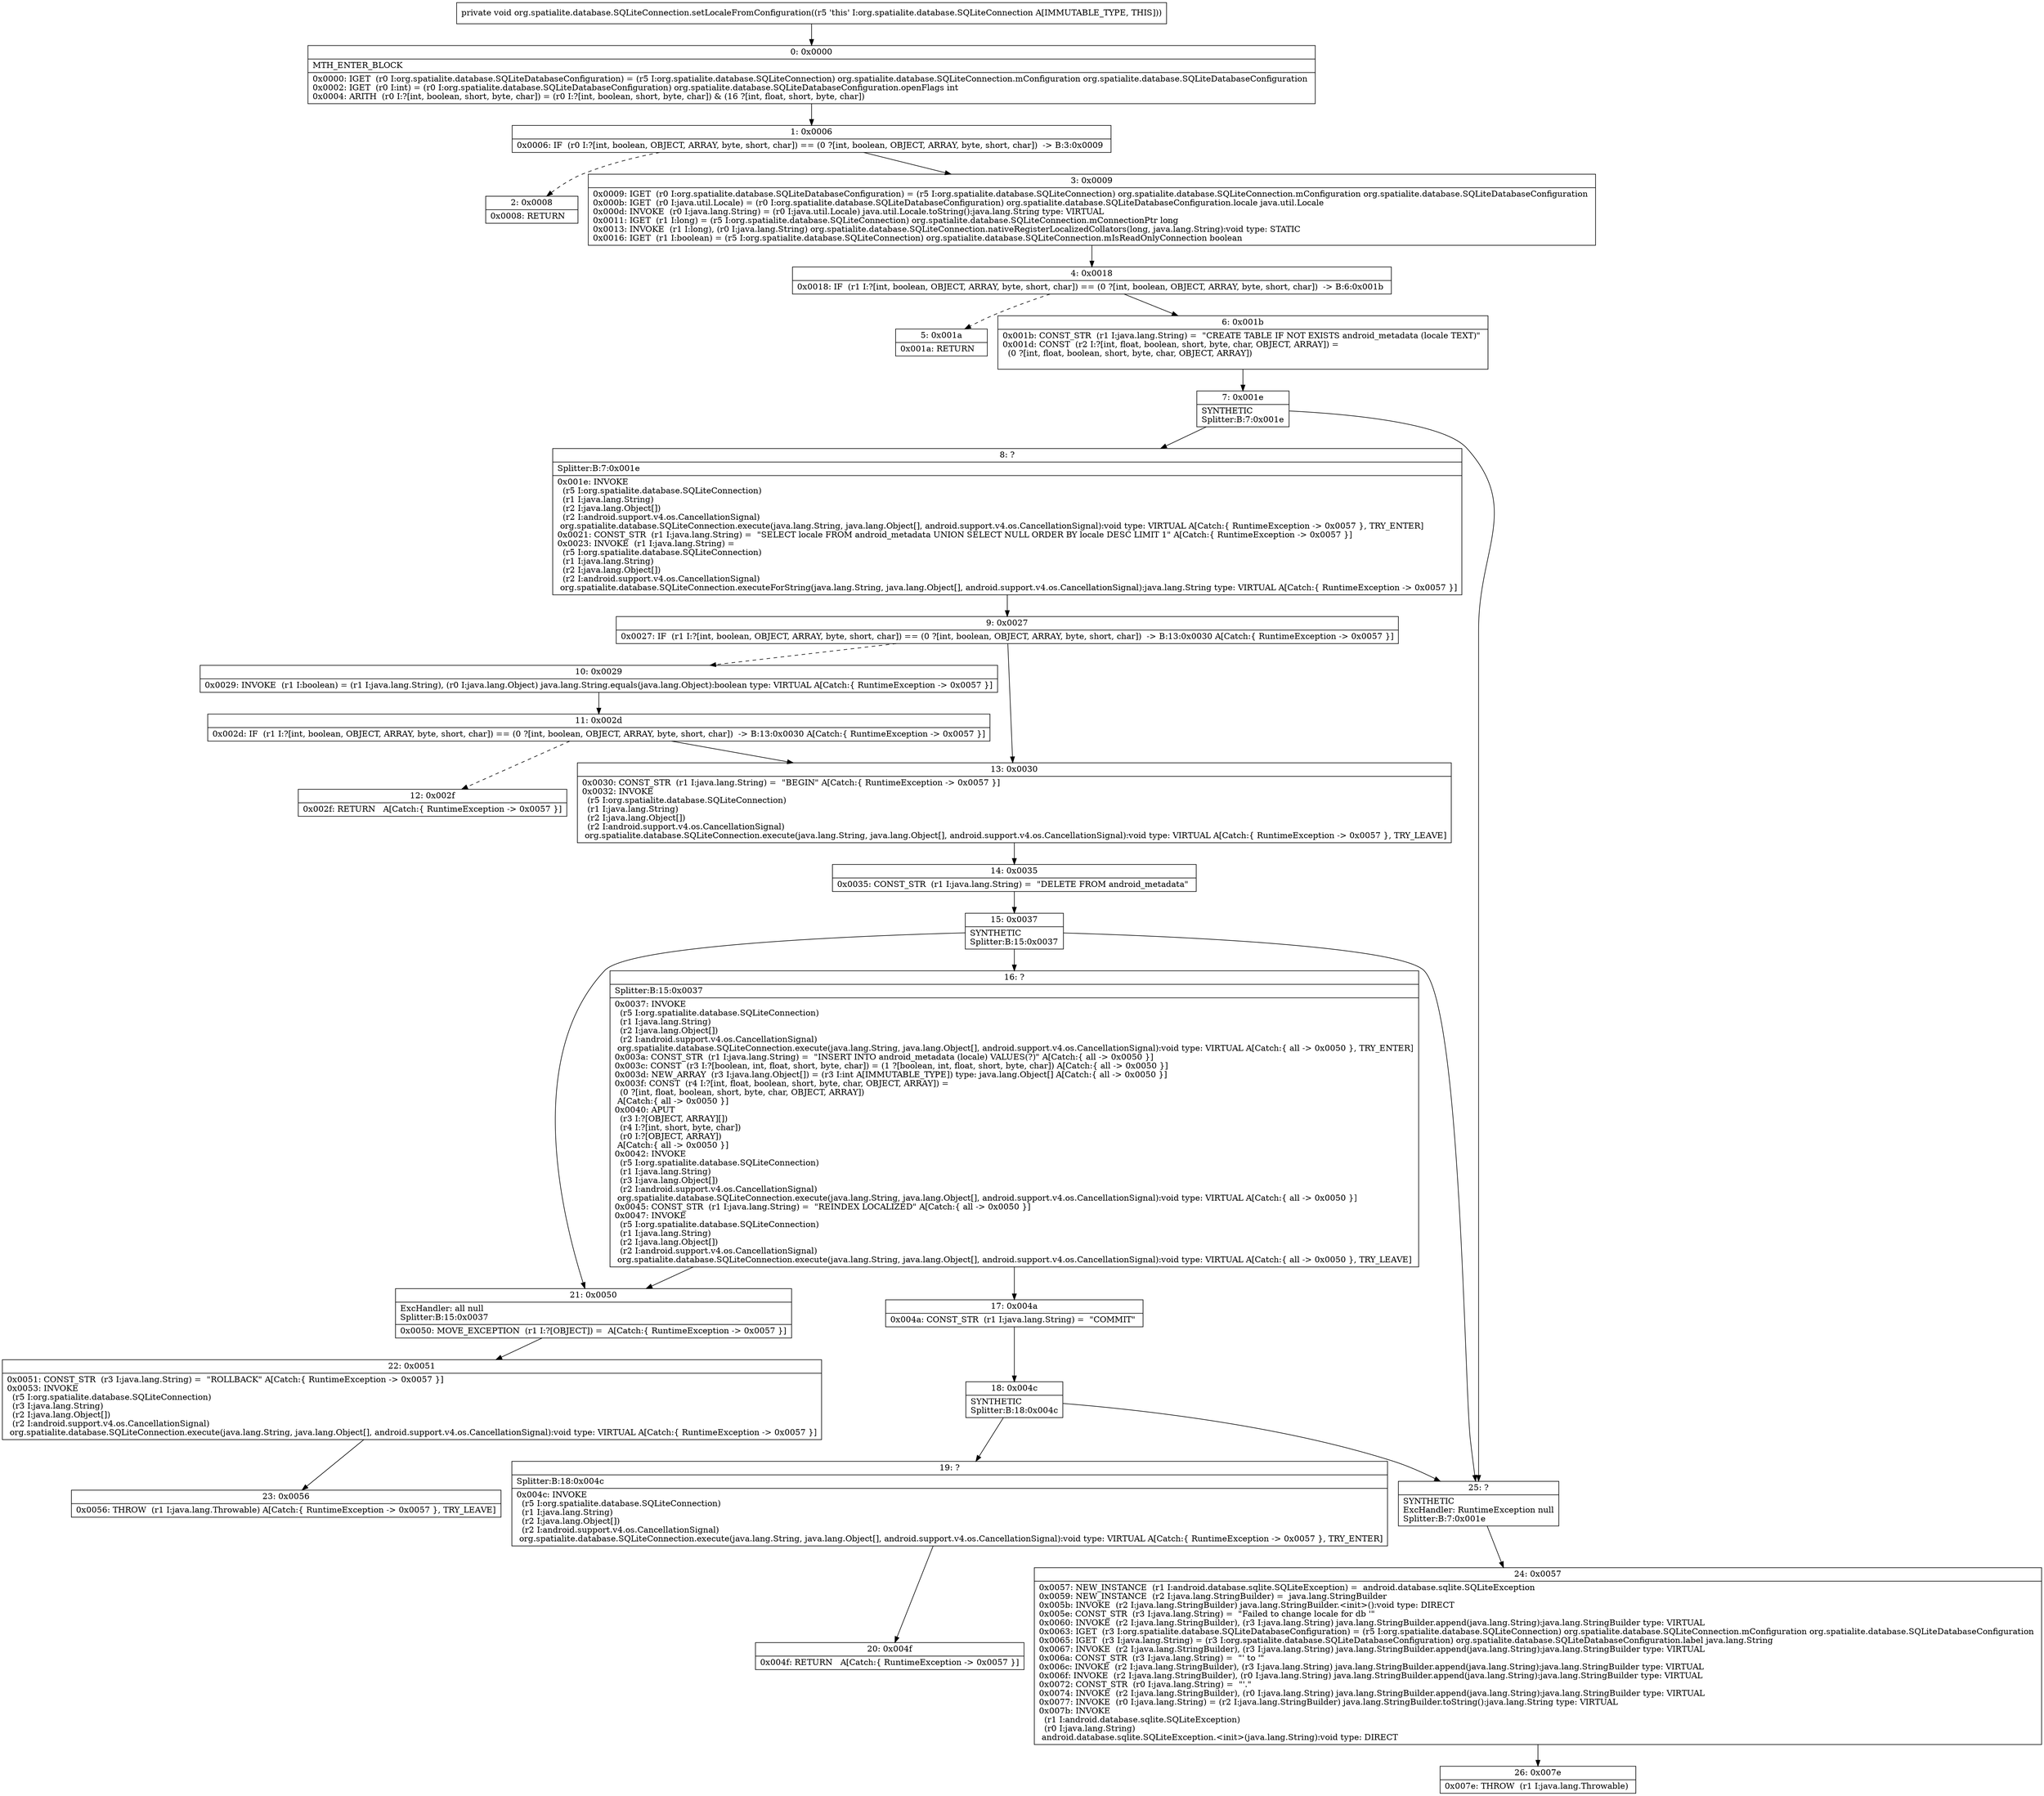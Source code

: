 digraph "CFG fororg.spatialite.database.SQLiteConnection.setLocaleFromConfiguration()V" {
Node_0 [shape=record,label="{0\:\ 0x0000|MTH_ENTER_BLOCK\l|0x0000: IGET  (r0 I:org.spatialite.database.SQLiteDatabaseConfiguration) = (r5 I:org.spatialite.database.SQLiteConnection) org.spatialite.database.SQLiteConnection.mConfiguration org.spatialite.database.SQLiteDatabaseConfiguration \l0x0002: IGET  (r0 I:int) = (r0 I:org.spatialite.database.SQLiteDatabaseConfiguration) org.spatialite.database.SQLiteDatabaseConfiguration.openFlags int \l0x0004: ARITH  (r0 I:?[int, boolean, short, byte, char]) = (r0 I:?[int, boolean, short, byte, char]) & (16 ?[int, float, short, byte, char]) \l}"];
Node_1 [shape=record,label="{1\:\ 0x0006|0x0006: IF  (r0 I:?[int, boolean, OBJECT, ARRAY, byte, short, char]) == (0 ?[int, boolean, OBJECT, ARRAY, byte, short, char])  \-\> B:3:0x0009 \l}"];
Node_2 [shape=record,label="{2\:\ 0x0008|0x0008: RETURN   \l}"];
Node_3 [shape=record,label="{3\:\ 0x0009|0x0009: IGET  (r0 I:org.spatialite.database.SQLiteDatabaseConfiguration) = (r5 I:org.spatialite.database.SQLiteConnection) org.spatialite.database.SQLiteConnection.mConfiguration org.spatialite.database.SQLiteDatabaseConfiguration \l0x000b: IGET  (r0 I:java.util.Locale) = (r0 I:org.spatialite.database.SQLiteDatabaseConfiguration) org.spatialite.database.SQLiteDatabaseConfiguration.locale java.util.Locale \l0x000d: INVOKE  (r0 I:java.lang.String) = (r0 I:java.util.Locale) java.util.Locale.toString():java.lang.String type: VIRTUAL \l0x0011: IGET  (r1 I:long) = (r5 I:org.spatialite.database.SQLiteConnection) org.spatialite.database.SQLiteConnection.mConnectionPtr long \l0x0013: INVOKE  (r1 I:long), (r0 I:java.lang.String) org.spatialite.database.SQLiteConnection.nativeRegisterLocalizedCollators(long, java.lang.String):void type: STATIC \l0x0016: IGET  (r1 I:boolean) = (r5 I:org.spatialite.database.SQLiteConnection) org.spatialite.database.SQLiteConnection.mIsReadOnlyConnection boolean \l}"];
Node_4 [shape=record,label="{4\:\ 0x0018|0x0018: IF  (r1 I:?[int, boolean, OBJECT, ARRAY, byte, short, char]) == (0 ?[int, boolean, OBJECT, ARRAY, byte, short, char])  \-\> B:6:0x001b \l}"];
Node_5 [shape=record,label="{5\:\ 0x001a|0x001a: RETURN   \l}"];
Node_6 [shape=record,label="{6\:\ 0x001b|0x001b: CONST_STR  (r1 I:java.lang.String) =  \"CREATE TABLE IF NOT EXISTS android_metadata (locale TEXT)\" \l0x001d: CONST  (r2 I:?[int, float, boolean, short, byte, char, OBJECT, ARRAY]) = \l  (0 ?[int, float, boolean, short, byte, char, OBJECT, ARRAY])\l \l}"];
Node_7 [shape=record,label="{7\:\ 0x001e|SYNTHETIC\lSplitter:B:7:0x001e\l}"];
Node_8 [shape=record,label="{8\:\ ?|Splitter:B:7:0x001e\l|0x001e: INVOKE  \l  (r5 I:org.spatialite.database.SQLiteConnection)\l  (r1 I:java.lang.String)\l  (r2 I:java.lang.Object[])\l  (r2 I:android.support.v4.os.CancellationSignal)\l org.spatialite.database.SQLiteConnection.execute(java.lang.String, java.lang.Object[], android.support.v4.os.CancellationSignal):void type: VIRTUAL A[Catch:\{ RuntimeException \-\> 0x0057 \}, TRY_ENTER]\l0x0021: CONST_STR  (r1 I:java.lang.String) =  \"SELECT locale FROM android_metadata UNION SELECT NULL ORDER BY locale DESC LIMIT 1\" A[Catch:\{ RuntimeException \-\> 0x0057 \}]\l0x0023: INVOKE  (r1 I:java.lang.String) = \l  (r5 I:org.spatialite.database.SQLiteConnection)\l  (r1 I:java.lang.String)\l  (r2 I:java.lang.Object[])\l  (r2 I:android.support.v4.os.CancellationSignal)\l org.spatialite.database.SQLiteConnection.executeForString(java.lang.String, java.lang.Object[], android.support.v4.os.CancellationSignal):java.lang.String type: VIRTUAL A[Catch:\{ RuntimeException \-\> 0x0057 \}]\l}"];
Node_9 [shape=record,label="{9\:\ 0x0027|0x0027: IF  (r1 I:?[int, boolean, OBJECT, ARRAY, byte, short, char]) == (0 ?[int, boolean, OBJECT, ARRAY, byte, short, char])  \-\> B:13:0x0030 A[Catch:\{ RuntimeException \-\> 0x0057 \}]\l}"];
Node_10 [shape=record,label="{10\:\ 0x0029|0x0029: INVOKE  (r1 I:boolean) = (r1 I:java.lang.String), (r0 I:java.lang.Object) java.lang.String.equals(java.lang.Object):boolean type: VIRTUAL A[Catch:\{ RuntimeException \-\> 0x0057 \}]\l}"];
Node_11 [shape=record,label="{11\:\ 0x002d|0x002d: IF  (r1 I:?[int, boolean, OBJECT, ARRAY, byte, short, char]) == (0 ?[int, boolean, OBJECT, ARRAY, byte, short, char])  \-\> B:13:0x0030 A[Catch:\{ RuntimeException \-\> 0x0057 \}]\l}"];
Node_12 [shape=record,label="{12\:\ 0x002f|0x002f: RETURN   A[Catch:\{ RuntimeException \-\> 0x0057 \}]\l}"];
Node_13 [shape=record,label="{13\:\ 0x0030|0x0030: CONST_STR  (r1 I:java.lang.String) =  \"BEGIN\" A[Catch:\{ RuntimeException \-\> 0x0057 \}]\l0x0032: INVOKE  \l  (r5 I:org.spatialite.database.SQLiteConnection)\l  (r1 I:java.lang.String)\l  (r2 I:java.lang.Object[])\l  (r2 I:android.support.v4.os.CancellationSignal)\l org.spatialite.database.SQLiteConnection.execute(java.lang.String, java.lang.Object[], android.support.v4.os.CancellationSignal):void type: VIRTUAL A[Catch:\{ RuntimeException \-\> 0x0057 \}, TRY_LEAVE]\l}"];
Node_14 [shape=record,label="{14\:\ 0x0035|0x0035: CONST_STR  (r1 I:java.lang.String) =  \"DELETE FROM android_metadata\" \l}"];
Node_15 [shape=record,label="{15\:\ 0x0037|SYNTHETIC\lSplitter:B:15:0x0037\l}"];
Node_16 [shape=record,label="{16\:\ ?|Splitter:B:15:0x0037\l|0x0037: INVOKE  \l  (r5 I:org.spatialite.database.SQLiteConnection)\l  (r1 I:java.lang.String)\l  (r2 I:java.lang.Object[])\l  (r2 I:android.support.v4.os.CancellationSignal)\l org.spatialite.database.SQLiteConnection.execute(java.lang.String, java.lang.Object[], android.support.v4.os.CancellationSignal):void type: VIRTUAL A[Catch:\{ all \-\> 0x0050 \}, TRY_ENTER]\l0x003a: CONST_STR  (r1 I:java.lang.String) =  \"INSERT INTO android_metadata (locale) VALUES(?)\" A[Catch:\{ all \-\> 0x0050 \}]\l0x003c: CONST  (r3 I:?[boolean, int, float, short, byte, char]) = (1 ?[boolean, int, float, short, byte, char]) A[Catch:\{ all \-\> 0x0050 \}]\l0x003d: NEW_ARRAY  (r3 I:java.lang.Object[]) = (r3 I:int A[IMMUTABLE_TYPE]) type: java.lang.Object[] A[Catch:\{ all \-\> 0x0050 \}]\l0x003f: CONST  (r4 I:?[int, float, boolean, short, byte, char, OBJECT, ARRAY]) = \l  (0 ?[int, float, boolean, short, byte, char, OBJECT, ARRAY])\l A[Catch:\{ all \-\> 0x0050 \}]\l0x0040: APUT  \l  (r3 I:?[OBJECT, ARRAY][])\l  (r4 I:?[int, short, byte, char])\l  (r0 I:?[OBJECT, ARRAY])\l A[Catch:\{ all \-\> 0x0050 \}]\l0x0042: INVOKE  \l  (r5 I:org.spatialite.database.SQLiteConnection)\l  (r1 I:java.lang.String)\l  (r3 I:java.lang.Object[])\l  (r2 I:android.support.v4.os.CancellationSignal)\l org.spatialite.database.SQLiteConnection.execute(java.lang.String, java.lang.Object[], android.support.v4.os.CancellationSignal):void type: VIRTUAL A[Catch:\{ all \-\> 0x0050 \}]\l0x0045: CONST_STR  (r1 I:java.lang.String) =  \"REINDEX LOCALIZED\" A[Catch:\{ all \-\> 0x0050 \}]\l0x0047: INVOKE  \l  (r5 I:org.spatialite.database.SQLiteConnection)\l  (r1 I:java.lang.String)\l  (r2 I:java.lang.Object[])\l  (r2 I:android.support.v4.os.CancellationSignal)\l org.spatialite.database.SQLiteConnection.execute(java.lang.String, java.lang.Object[], android.support.v4.os.CancellationSignal):void type: VIRTUAL A[Catch:\{ all \-\> 0x0050 \}, TRY_LEAVE]\l}"];
Node_17 [shape=record,label="{17\:\ 0x004a|0x004a: CONST_STR  (r1 I:java.lang.String) =  \"COMMIT\" \l}"];
Node_18 [shape=record,label="{18\:\ 0x004c|SYNTHETIC\lSplitter:B:18:0x004c\l}"];
Node_19 [shape=record,label="{19\:\ ?|Splitter:B:18:0x004c\l|0x004c: INVOKE  \l  (r5 I:org.spatialite.database.SQLiteConnection)\l  (r1 I:java.lang.String)\l  (r2 I:java.lang.Object[])\l  (r2 I:android.support.v4.os.CancellationSignal)\l org.spatialite.database.SQLiteConnection.execute(java.lang.String, java.lang.Object[], android.support.v4.os.CancellationSignal):void type: VIRTUAL A[Catch:\{ RuntimeException \-\> 0x0057 \}, TRY_ENTER]\l}"];
Node_20 [shape=record,label="{20\:\ 0x004f|0x004f: RETURN   A[Catch:\{ RuntimeException \-\> 0x0057 \}]\l}"];
Node_21 [shape=record,label="{21\:\ 0x0050|ExcHandler: all null\lSplitter:B:15:0x0037\l|0x0050: MOVE_EXCEPTION  (r1 I:?[OBJECT]) =  A[Catch:\{ RuntimeException \-\> 0x0057 \}]\l}"];
Node_22 [shape=record,label="{22\:\ 0x0051|0x0051: CONST_STR  (r3 I:java.lang.String) =  \"ROLLBACK\" A[Catch:\{ RuntimeException \-\> 0x0057 \}]\l0x0053: INVOKE  \l  (r5 I:org.spatialite.database.SQLiteConnection)\l  (r3 I:java.lang.String)\l  (r2 I:java.lang.Object[])\l  (r2 I:android.support.v4.os.CancellationSignal)\l org.spatialite.database.SQLiteConnection.execute(java.lang.String, java.lang.Object[], android.support.v4.os.CancellationSignal):void type: VIRTUAL A[Catch:\{ RuntimeException \-\> 0x0057 \}]\l}"];
Node_23 [shape=record,label="{23\:\ 0x0056|0x0056: THROW  (r1 I:java.lang.Throwable) A[Catch:\{ RuntimeException \-\> 0x0057 \}, TRY_LEAVE]\l}"];
Node_24 [shape=record,label="{24\:\ 0x0057|0x0057: NEW_INSTANCE  (r1 I:android.database.sqlite.SQLiteException) =  android.database.sqlite.SQLiteException \l0x0059: NEW_INSTANCE  (r2 I:java.lang.StringBuilder) =  java.lang.StringBuilder \l0x005b: INVOKE  (r2 I:java.lang.StringBuilder) java.lang.StringBuilder.\<init\>():void type: DIRECT \l0x005e: CONST_STR  (r3 I:java.lang.String) =  \"Failed to change locale for db '\" \l0x0060: INVOKE  (r2 I:java.lang.StringBuilder), (r3 I:java.lang.String) java.lang.StringBuilder.append(java.lang.String):java.lang.StringBuilder type: VIRTUAL \l0x0063: IGET  (r3 I:org.spatialite.database.SQLiteDatabaseConfiguration) = (r5 I:org.spatialite.database.SQLiteConnection) org.spatialite.database.SQLiteConnection.mConfiguration org.spatialite.database.SQLiteDatabaseConfiguration \l0x0065: IGET  (r3 I:java.lang.String) = (r3 I:org.spatialite.database.SQLiteDatabaseConfiguration) org.spatialite.database.SQLiteDatabaseConfiguration.label java.lang.String \l0x0067: INVOKE  (r2 I:java.lang.StringBuilder), (r3 I:java.lang.String) java.lang.StringBuilder.append(java.lang.String):java.lang.StringBuilder type: VIRTUAL \l0x006a: CONST_STR  (r3 I:java.lang.String) =  \"' to '\" \l0x006c: INVOKE  (r2 I:java.lang.StringBuilder), (r3 I:java.lang.String) java.lang.StringBuilder.append(java.lang.String):java.lang.StringBuilder type: VIRTUAL \l0x006f: INVOKE  (r2 I:java.lang.StringBuilder), (r0 I:java.lang.String) java.lang.StringBuilder.append(java.lang.String):java.lang.StringBuilder type: VIRTUAL \l0x0072: CONST_STR  (r0 I:java.lang.String) =  \"'.\" \l0x0074: INVOKE  (r2 I:java.lang.StringBuilder), (r0 I:java.lang.String) java.lang.StringBuilder.append(java.lang.String):java.lang.StringBuilder type: VIRTUAL \l0x0077: INVOKE  (r0 I:java.lang.String) = (r2 I:java.lang.StringBuilder) java.lang.StringBuilder.toString():java.lang.String type: VIRTUAL \l0x007b: INVOKE  \l  (r1 I:android.database.sqlite.SQLiteException)\l  (r0 I:java.lang.String)\l android.database.sqlite.SQLiteException.\<init\>(java.lang.String):void type: DIRECT \l}"];
Node_25 [shape=record,label="{25\:\ ?|SYNTHETIC\lExcHandler: RuntimeException null\lSplitter:B:7:0x001e\l}"];
Node_26 [shape=record,label="{26\:\ 0x007e|0x007e: THROW  (r1 I:java.lang.Throwable) \l}"];
MethodNode[shape=record,label="{private void org.spatialite.database.SQLiteConnection.setLocaleFromConfiguration((r5 'this' I:org.spatialite.database.SQLiteConnection A[IMMUTABLE_TYPE, THIS])) }"];
MethodNode -> Node_0;
Node_0 -> Node_1;
Node_1 -> Node_2[style=dashed];
Node_1 -> Node_3;
Node_3 -> Node_4;
Node_4 -> Node_5[style=dashed];
Node_4 -> Node_6;
Node_6 -> Node_7;
Node_7 -> Node_8;
Node_7 -> Node_25;
Node_8 -> Node_9;
Node_9 -> Node_10[style=dashed];
Node_9 -> Node_13;
Node_10 -> Node_11;
Node_11 -> Node_12[style=dashed];
Node_11 -> Node_13;
Node_13 -> Node_14;
Node_14 -> Node_15;
Node_15 -> Node_16;
Node_15 -> Node_21;
Node_15 -> Node_25;
Node_16 -> Node_17;
Node_16 -> Node_21;
Node_17 -> Node_18;
Node_18 -> Node_19;
Node_18 -> Node_25;
Node_19 -> Node_20;
Node_21 -> Node_22;
Node_22 -> Node_23;
Node_24 -> Node_26;
Node_25 -> Node_24;
}


